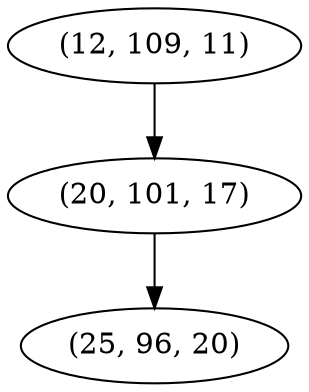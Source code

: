 digraph tree {
    "(12, 109, 11)";
    "(20, 101, 17)";
    "(25, 96, 20)";
    "(12, 109, 11)" -> "(20, 101, 17)";
    "(20, 101, 17)" -> "(25, 96, 20)";
}
